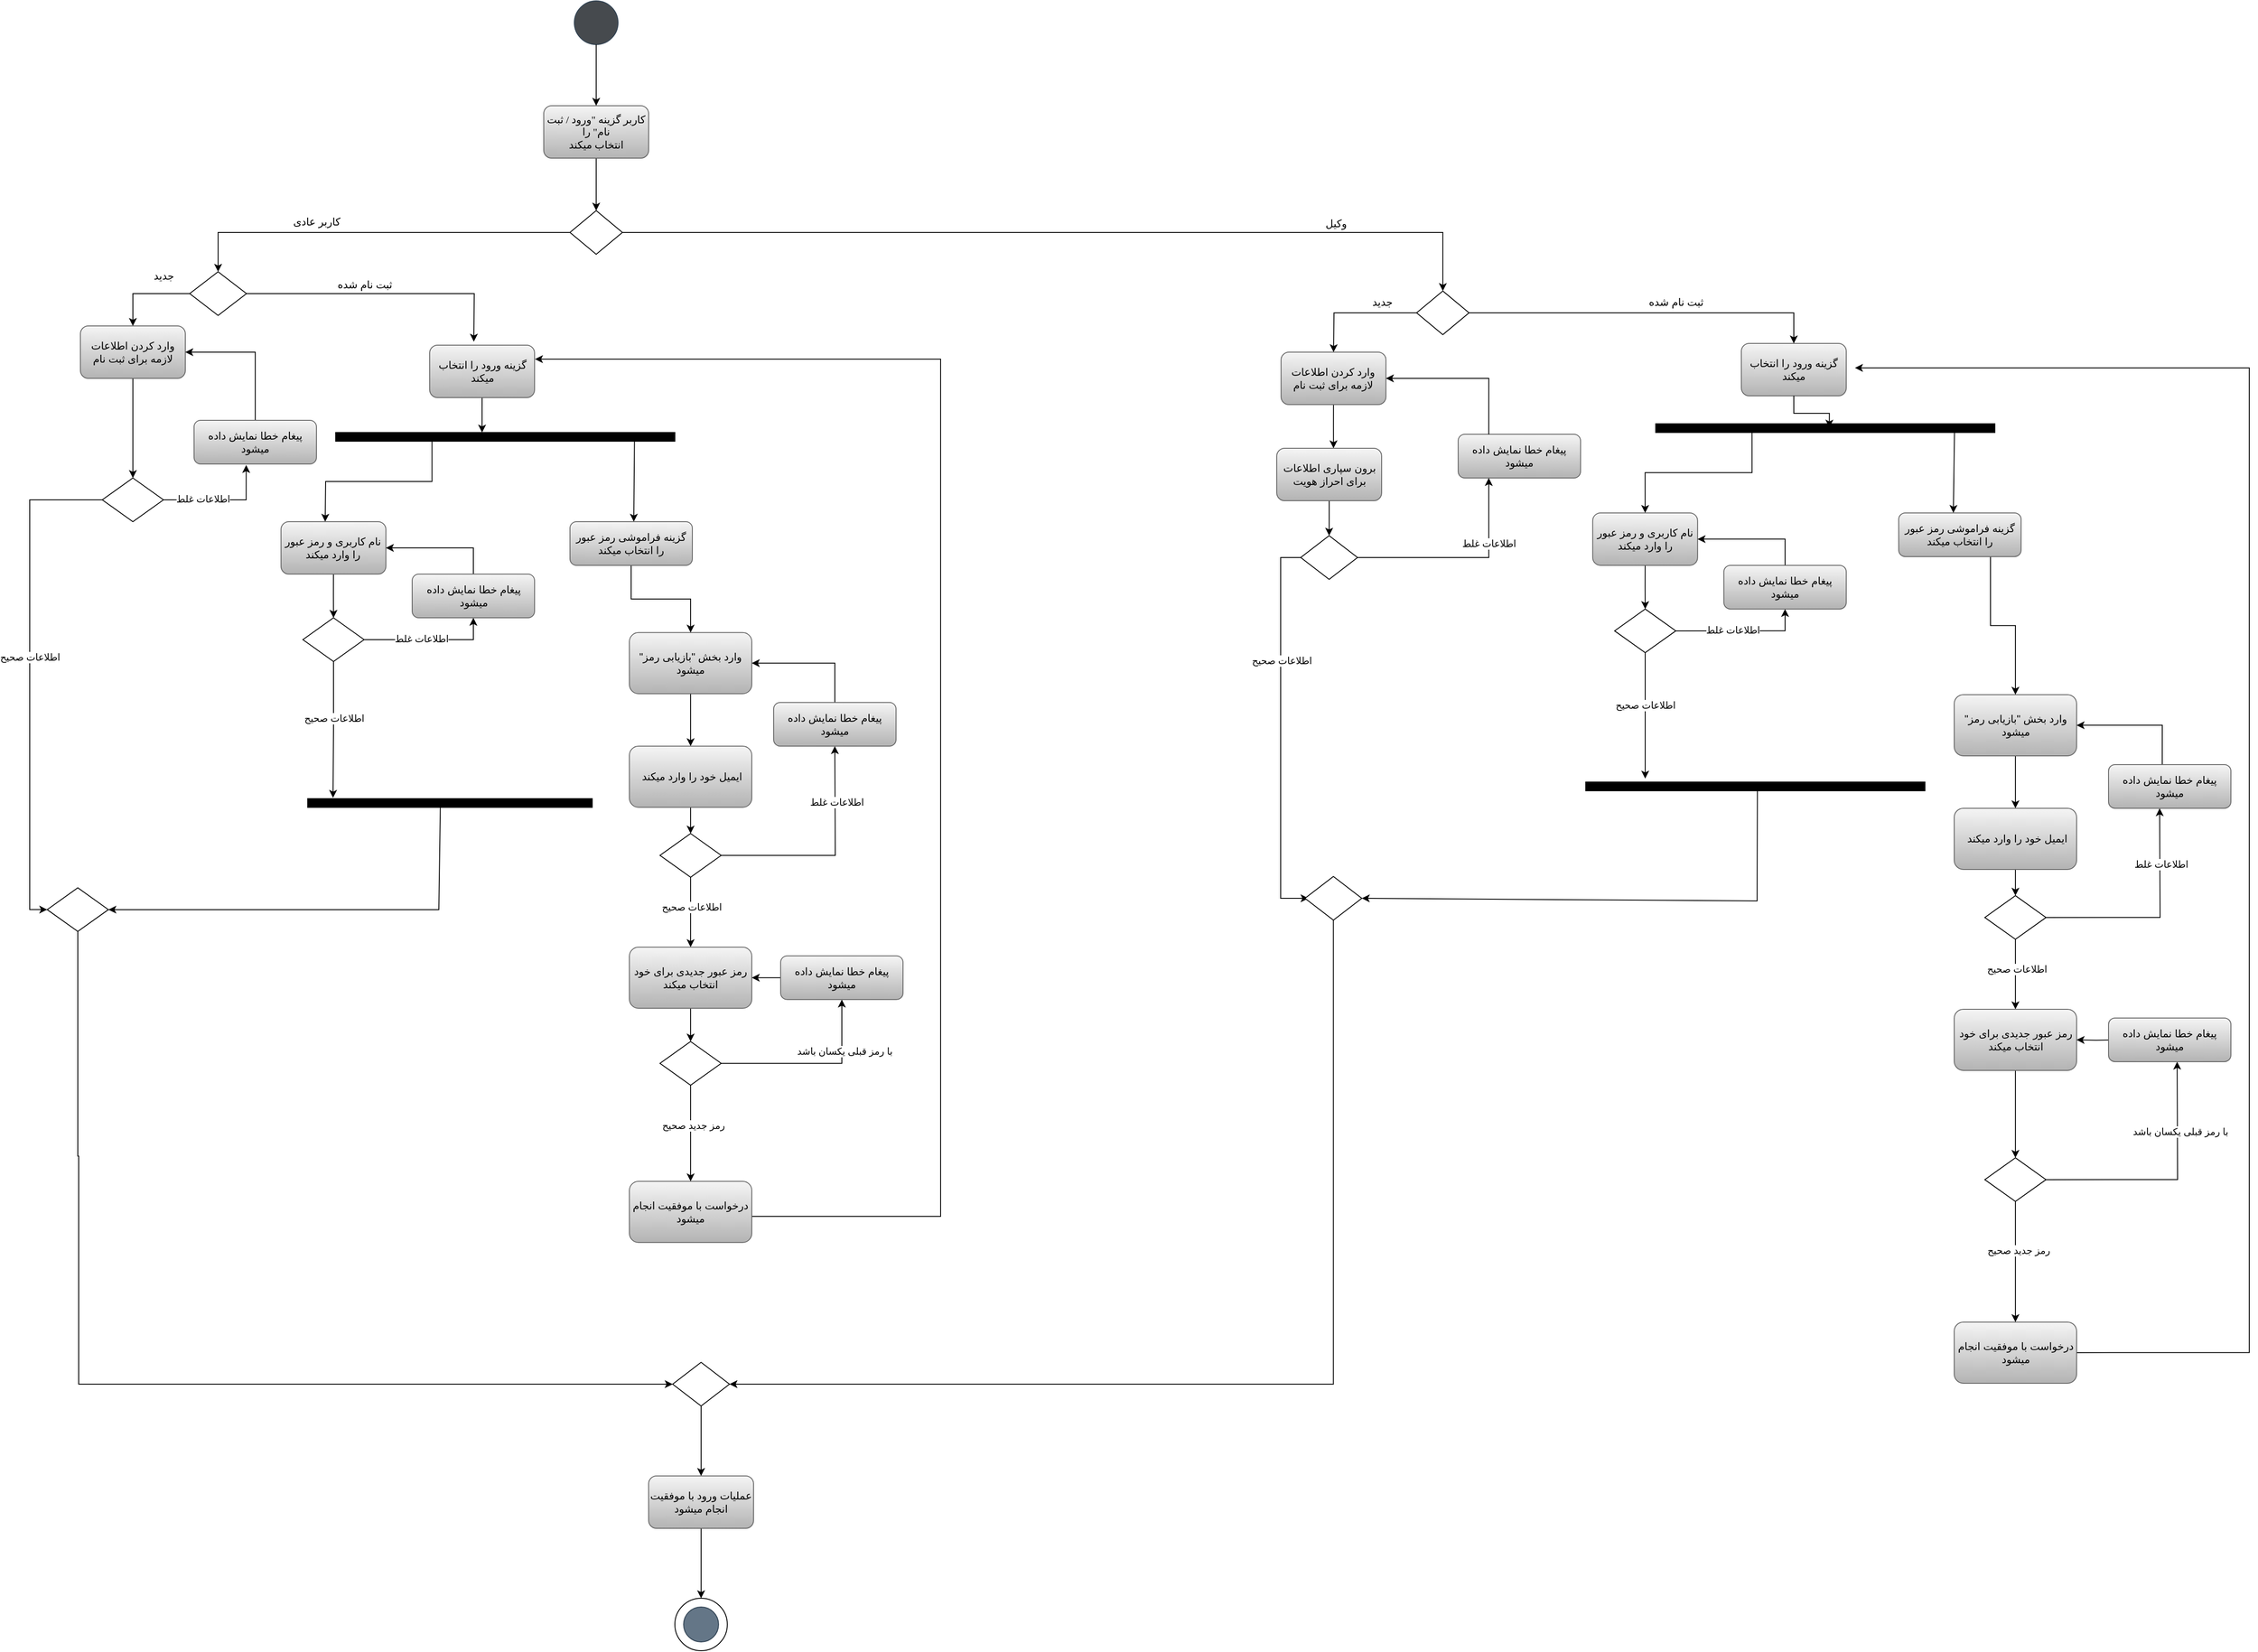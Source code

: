 <mxfile version="26.0.7">
  <diagram name="Page-1" id="O9BaSfCpZ4qb-OgMCdzS">
    <mxGraphModel dx="1705" dy="994" grid="1" gridSize="10" guides="1" tooltips="1" connect="1" arrows="1" fold="1" page="1" pageScale="1" pageWidth="3300" pageHeight="4681" math="0" shadow="0">
      <root>
        <mxCell id="0" />
        <mxCell id="1" parent="0" />
        <mxCell id="iCwZtk5HZnXQhG8tU_oB-9" style="edgeStyle=orthogonalEdgeStyle;rounded=0;orthogonalLoop=1;jettySize=auto;html=1;exitX=0.5;exitY=1;exitDx=0;exitDy=0;" parent="1" source="iCwZtk5HZnXQhG8tU_oB-1" target="iCwZtk5HZnXQhG8tU_oB-6" edge="1">
          <mxGeometry relative="1" as="geometry" />
        </mxCell>
        <mxCell id="iCwZtk5HZnXQhG8tU_oB-1" value="&lt;div&gt;&lt;font face=&quot;Lucida Console&quot;&gt;کاربر گزینه &quot;ورود / ثبت نام&quot; را &lt;br&gt;&lt;/font&gt;&lt;/div&gt;&lt;div&gt;&lt;font face=&quot;Lucida Console&quot;&gt;انتخاب میکند&lt;br&gt;&lt;/font&gt;&lt;/div&gt;" style="rounded=1;whiteSpace=wrap;html=1;fillColor=#f5f5f5;gradientColor=#b3b3b3;strokeColor=#666666;" parent="1" vertex="1">
          <mxGeometry x="1790" y="200" width="120" height="60" as="geometry" />
        </mxCell>
        <mxCell id="iCwZtk5HZnXQhG8tU_oB-4" value="" style="ellipse;whiteSpace=wrap;html=1;aspect=fixed;fillColor=light-dark(#464a4e, #7d8c9b);strokeColor=#314354;fontColor=#ffffff;" parent="1" vertex="1">
          <mxGeometry x="1825" y="80" width="50" height="50" as="geometry" />
        </mxCell>
        <mxCell id="iCwZtk5HZnXQhG8tU_oB-5" value="" style="endArrow=classic;html=1;rounded=0;exitX=0.5;exitY=1;exitDx=0;exitDy=0;" parent="1" source="iCwZtk5HZnXQhG8tU_oB-4" edge="1">
          <mxGeometry width="50" height="50" relative="1" as="geometry">
            <mxPoint x="2045" y="350" as="sourcePoint" />
            <mxPoint x="1850" y="200" as="targetPoint" />
          </mxGeometry>
        </mxCell>
        <mxCell id="iCwZtk5HZnXQhG8tU_oB-10" style="edgeStyle=orthogonalEdgeStyle;rounded=0;orthogonalLoop=1;jettySize=auto;html=1;entryX=0.5;entryY=0;entryDx=0;entryDy=0;exitX=1;exitY=0.5;exitDx=0;exitDy=0;" parent="1" source="iCwZtk5HZnXQhG8tU_oB-6" target="iCwZtk5HZnXQhG8tU_oB-16" edge="1">
          <mxGeometry relative="1" as="geometry">
            <mxPoint x="2428.5" y="355" as="targetPoint" />
            <mxPoint x="2180" y="346" as="sourcePoint" />
          </mxGeometry>
        </mxCell>
        <mxCell id="iCwZtk5HZnXQhG8tU_oB-12" style="edgeStyle=orthogonalEdgeStyle;rounded=0;orthogonalLoop=1;jettySize=auto;html=1;exitX=0;exitY=0.5;exitDx=0;exitDy=0;entryX=0.5;entryY=0;entryDx=0;entryDy=0;" parent="1" source="iCwZtk5HZnXQhG8tU_oB-6" target="iCwZtk5HZnXQhG8tU_oB-41" edge="1">
          <mxGeometry relative="1" as="geometry">
            <mxPoint x="1385" y="345" as="targetPoint" />
            <mxPoint x="1490" y="345" as="sourcePoint" />
          </mxGeometry>
        </mxCell>
        <mxCell id="iCwZtk5HZnXQhG8tU_oB-6" value="" style="rhombus;whiteSpace=wrap;html=1;" parent="1" vertex="1">
          <mxGeometry x="1820" y="320" width="60" height="50" as="geometry" />
        </mxCell>
        <mxCell id="iCwZtk5HZnXQhG8tU_oB-11" value="وکیل" style="text;html=1;align=center;verticalAlign=middle;resizable=0;points=[];autosize=1;strokeColor=none;fillColor=none;" parent="1" vertex="1">
          <mxGeometry x="2670.94" y="320" width="50" height="30" as="geometry" />
        </mxCell>
        <mxCell id="iCwZtk5HZnXQhG8tU_oB-13" value="کاربر عادی" style="text;html=1;align=center;verticalAlign=middle;resizable=0;points=[];autosize=1;strokeColor=none;fillColor=none;" parent="1" vertex="1">
          <mxGeometry x="1490" y="318" width="80" height="30" as="geometry" />
        </mxCell>
        <mxCell id="iCwZtk5HZnXQhG8tU_oB-15" value="گزینه ورود را انتخاب میکند" style="rounded=1;whiteSpace=wrap;html=1;fillColor=#f5f5f5;gradientColor=#b3b3b3;strokeColor=#666666;" parent="1" vertex="1">
          <mxGeometry x="3160" y="472" width="120" height="60" as="geometry" />
        </mxCell>
        <mxCell id="iCwZtk5HZnXQhG8tU_oB-17" style="edgeStyle=orthogonalEdgeStyle;rounded=0;orthogonalLoop=1;jettySize=auto;html=1;exitX=1;exitY=0.5;exitDx=0;exitDy=0;entryX=0.5;entryY=0;entryDx=0;entryDy=0;" parent="1" source="iCwZtk5HZnXQhG8tU_oB-16" target="iCwZtk5HZnXQhG8tU_oB-15" edge="1">
          <mxGeometry relative="1" as="geometry">
            <mxPoint x="2990" y="427" as="targetPoint" />
            <mxPoint x="2940" y="437" as="sourcePoint" />
          </mxGeometry>
        </mxCell>
        <mxCell id="iCwZtk5HZnXQhG8tU_oB-19" style="edgeStyle=orthogonalEdgeStyle;rounded=0;orthogonalLoop=1;jettySize=auto;html=1;exitX=0;exitY=0.5;exitDx=0;exitDy=0;entryX=0.5;entryY=0;entryDx=0;entryDy=0;" parent="1" source="iCwZtk5HZnXQhG8tU_oB-16" edge="1">
          <mxGeometry relative="1" as="geometry">
            <mxPoint x="2693.5" y="482" as="targetPoint" />
          </mxGeometry>
        </mxCell>
        <mxCell id="iCwZtk5HZnXQhG8tU_oB-16" value="" style="rhombus;whiteSpace=wrap;html=1;" parent="1" vertex="1">
          <mxGeometry x="2788.5" y="412" width="60" height="50" as="geometry" />
        </mxCell>
        <mxCell id="iCwZtk5HZnXQhG8tU_oB-18" value="ثبت نام شده" style="text;html=1;align=center;verticalAlign=middle;resizable=0;points=[];autosize=1;strokeColor=none;fillColor=none;" parent="1" vertex="1">
          <mxGeometry x="3040" y="410" width="90" height="30" as="geometry" />
        </mxCell>
        <mxCell id="iCwZtk5HZnXQhG8tU_oB-21" value="جدید" style="text;html=1;align=center;verticalAlign=middle;resizable=0;points=[];autosize=1;strokeColor=none;fillColor=none;" parent="1" vertex="1">
          <mxGeometry x="2723.5" y="410" width="50" height="30" as="geometry" />
        </mxCell>
        <mxCell id="EN293BSXC4yN9ftQjgSw-9" style="edgeStyle=orthogonalEdgeStyle;rounded=0;orthogonalLoop=1;jettySize=auto;html=1;exitX=0.5;exitY=1;exitDx=0;exitDy=0;" parent="1" source="iCwZtk5HZnXQhG8tU_oB-29" edge="1">
          <mxGeometry relative="1" as="geometry">
            <mxPoint x="3473.5" y="1003.94" as="targetPoint" />
          </mxGeometry>
        </mxCell>
        <mxCell id="iCwZtk5HZnXQhG8tU_oB-29" value="&lt;div&gt;وارد بخش &quot;بازیابی رمز&quot; میشود&lt;br&gt;&lt;/div&gt;" style="rounded=1;whiteSpace=wrap;html=1;fillColor=#f5f5f5;gradientColor=#b3b3b3;strokeColor=#666666;" parent="1" vertex="1">
          <mxGeometry x="3403.5" y="873.94" width="140" height="70" as="geometry" />
        </mxCell>
        <mxCell id="iCwZtk5HZnXQhG8tU_oB-32" style="edgeStyle=orthogonalEdgeStyle;rounded=0;orthogonalLoop=1;jettySize=auto;html=1;exitX=0.5;exitY=1;exitDx=0;exitDy=0;" parent="1" source="iCwZtk5HZnXQhG8tU_oB-31" edge="1">
          <mxGeometry relative="1" as="geometry">
            <mxPoint x="2693.44" y="592" as="targetPoint" />
          </mxGeometry>
        </mxCell>
        <mxCell id="iCwZtk5HZnXQhG8tU_oB-31" value="وارد کردن اطلاعات لازمه برای ثبت نام" style="rounded=1;whiteSpace=wrap;html=1;fillColor=#f5f5f5;gradientColor=#b3b3b3;strokeColor=#666666;" parent="1" vertex="1">
          <mxGeometry x="2633.44" y="482" width="120" height="60" as="geometry" />
        </mxCell>
        <mxCell id="iCwZtk5HZnXQhG8tU_oB-55" style="edgeStyle=orthogonalEdgeStyle;rounded=0;orthogonalLoop=1;jettySize=auto;html=1;exitX=0.5;exitY=1;exitDx=0;exitDy=0;entryX=0.5;entryY=0;entryDx=0;entryDy=0;" parent="1" source="iCwZtk5HZnXQhG8tU_oB-33" target="iCwZtk5HZnXQhG8tU_oB-35" edge="1">
          <mxGeometry relative="1" as="geometry" />
        </mxCell>
        <mxCell id="iCwZtk5HZnXQhG8tU_oB-33" value="برون سپاری اطلاعات برای احراز هویت" style="rounded=1;whiteSpace=wrap;html=1;fillColor=#f5f5f5;gradientColor=#b3b3b3;strokeColor=#666666;" parent="1" vertex="1">
          <mxGeometry x="2628.5" y="592" width="120" height="60" as="geometry" />
        </mxCell>
        <mxCell id="iCwZtk5HZnXQhG8tU_oB-39" style="edgeStyle=orthogonalEdgeStyle;rounded=0;orthogonalLoop=1;jettySize=auto;html=1;exitX=0;exitY=0.5;exitDx=0;exitDy=0;entryX=0;entryY=0.5;entryDx=0;entryDy=0;" parent="1" edge="1" source="iCwZtk5HZnXQhG8tU_oB-35">
          <mxGeometry relative="1" as="geometry">
            <mxPoint x="2664.87" y="1107" as="targetPoint" />
            <mxPoint x="2659.87" y="977" as="sourcePoint" />
            <Array as="points">
              <mxPoint x="2633" y="717" />
              <mxPoint x="2633" y="1107" />
            </Array>
          </mxGeometry>
        </mxCell>
        <mxCell id="iCwZtk5HZnXQhG8tU_oB-40" value="اطلاعات صحیح" style="edgeLabel;html=1;align=center;verticalAlign=middle;resizable=0;points=[];" parent="iCwZtk5HZnXQhG8tU_oB-39" vertex="1" connectable="0">
          <mxGeometry x="-0.367" y="1" relative="1" as="geometry">
            <mxPoint as="offset" />
          </mxGeometry>
        </mxCell>
        <mxCell id="iCwZtk5HZnXQhG8tU_oB-35" value="" style="rhombus;whiteSpace=wrap;html=1;" parent="1" vertex="1">
          <mxGeometry x="2655.94" y="692" width="65" height="50" as="geometry" />
        </mxCell>
        <mxCell id="jNGR24MOjfNoRaEAx7hI-80" style="edgeStyle=orthogonalEdgeStyle;rounded=0;orthogonalLoop=1;jettySize=auto;html=1;entryX=1;entryY=0.5;entryDx=0;entryDy=0;" edge="1" parent="1" source="iCwZtk5HZnXQhG8tU_oB-38" target="EN293BSXC4yN9ftQjgSw-153">
          <mxGeometry relative="1" as="geometry">
            <mxPoint x="2693.31" y="1650" as="targetPoint" />
            <Array as="points">
              <mxPoint x="2693" y="1663" />
            </Array>
          </mxGeometry>
        </mxCell>
        <mxCell id="iCwZtk5HZnXQhG8tU_oB-38" value="" style="rhombus;whiteSpace=wrap;html=1;" parent="1" vertex="1">
          <mxGeometry x="2660.81" y="1082" width="65" height="50" as="geometry" />
        </mxCell>
        <mxCell id="iCwZtk5HZnXQhG8tU_oB-42" style="edgeStyle=orthogonalEdgeStyle;rounded=0;orthogonalLoop=1;jettySize=auto;html=1;exitX=0;exitY=0.5;exitDx=0;exitDy=0;" parent="1" source="iCwZtk5HZnXQhG8tU_oB-41" target="iCwZtk5HZnXQhG8tU_oB-79" edge="1">
          <mxGeometry relative="1" as="geometry">
            <mxPoint x="1310" y="415.333" as="targetPoint" />
          </mxGeometry>
        </mxCell>
        <mxCell id="EN293BSXC4yN9ftQjgSw-139" style="edgeStyle=orthogonalEdgeStyle;rounded=0;orthogonalLoop=1;jettySize=auto;html=1;exitX=1;exitY=0.5;exitDx=0;exitDy=0;" parent="1" source="iCwZtk5HZnXQhG8tU_oB-41" edge="1">
          <mxGeometry relative="1" as="geometry">
            <mxPoint x="1710" y="470.0" as="targetPoint" />
          </mxGeometry>
        </mxCell>
        <mxCell id="iCwZtk5HZnXQhG8tU_oB-41" value="" style="rhombus;whiteSpace=wrap;html=1;" parent="1" vertex="1">
          <mxGeometry x="1385" y="390" width="65" height="50" as="geometry" />
        </mxCell>
        <mxCell id="iCwZtk5HZnXQhG8tU_oB-43" value="جدید" style="text;html=1;align=center;verticalAlign=middle;resizable=0;points=[];autosize=1;strokeColor=none;fillColor=none;" parent="1" vertex="1">
          <mxGeometry x="1330" y="379.94" width="50" height="30" as="geometry" />
        </mxCell>
        <mxCell id="iCwZtk5HZnXQhG8tU_oB-75" style="edgeStyle=orthogonalEdgeStyle;rounded=0;orthogonalLoop=1;jettySize=auto;html=1;exitX=0.5;exitY=1;exitDx=0;exitDy=0;entryX=1;entryY=0.5;entryDx=0;entryDy=0;" parent="1" edge="1">
          <mxGeometry relative="1" as="geometry">
            <mxPoint x="559" y="451.94" as="targetPoint" />
            <Array as="points">
              <mxPoint x="639" y="691.94" />
              <mxPoint x="730" y="691.94" />
              <mxPoint x="730" y="451.94" />
            </Array>
          </mxGeometry>
        </mxCell>
        <mxCell id="EN293BSXC4yN9ftQjgSw-141" style="edgeStyle=orthogonalEdgeStyle;rounded=0;orthogonalLoop=1;jettySize=auto;html=1;exitX=0.5;exitY=1;exitDx=0;exitDy=0;entryX=0.5;entryY=0;entryDx=0;entryDy=0;" parent="1" source="iCwZtk5HZnXQhG8tU_oB-79" target="EN293BSXC4yN9ftQjgSw-140" edge="1">
          <mxGeometry relative="1" as="geometry" />
        </mxCell>
        <mxCell id="iCwZtk5HZnXQhG8tU_oB-79" value="وارد کردن اطلاعات لازمه برای ثبت نام" style="rounded=1;whiteSpace=wrap;html=1;fillColor=#f5f5f5;gradientColor=#b3b3b3;strokeColor=#666666;" parent="1" vertex="1">
          <mxGeometry x="1260.0" y="452" width="120" height="60" as="geometry" />
        </mxCell>
        <mxCell id="EN293BSXC4yN9ftQjgSw-16" style="edgeStyle=orthogonalEdgeStyle;rounded=0;orthogonalLoop=1;jettySize=auto;html=1;exitX=0.5;exitY=1;exitDx=0;exitDy=0;entryX=0.5;entryY=0;entryDx=0;entryDy=0;" parent="1" source="EN293BSXC4yN9ftQjgSw-10" target="EN293BSXC4yN9ftQjgSw-15" edge="1">
          <mxGeometry relative="1" as="geometry" />
        </mxCell>
        <mxCell id="EN293BSXC4yN9ftQjgSw-10" value="&amp;nbsp;ایمیل خود را وارد میکند" style="rounded=1;whiteSpace=wrap;html=1;fillColor=#f5f5f5;gradientColor=#b3b3b3;strokeColor=#666666;" parent="1" vertex="1">
          <mxGeometry x="3403.5" y="1003.94" width="140" height="70" as="geometry" />
        </mxCell>
        <mxCell id="EN293BSXC4yN9ftQjgSw-17" style="edgeStyle=orthogonalEdgeStyle;rounded=0;orthogonalLoop=1;jettySize=auto;html=1;exitX=1;exitY=0.5;exitDx=0;exitDy=0;" parent="1" source="EN293BSXC4yN9ftQjgSw-15" edge="1">
          <mxGeometry relative="1" as="geometry">
            <mxPoint x="3638.5" y="1003.94" as="targetPoint" />
          </mxGeometry>
        </mxCell>
        <mxCell id="EN293BSXC4yN9ftQjgSw-18" value="اطلاعات غلط" style="edgeLabel;html=1;align=center;verticalAlign=middle;resizable=0;points=[];" parent="EN293BSXC4yN9ftQjgSw-17" vertex="1" connectable="0">
          <mxGeometry x="0.499" y="-1" relative="1" as="geometry">
            <mxPoint as="offset" />
          </mxGeometry>
        </mxCell>
        <mxCell id="EN293BSXC4yN9ftQjgSw-21" style="edgeStyle=orthogonalEdgeStyle;rounded=0;orthogonalLoop=1;jettySize=auto;html=1;exitX=0.5;exitY=1;exitDx=0;exitDy=0;" parent="1" source="EN293BSXC4yN9ftQjgSw-15" edge="1">
          <mxGeometry relative="1" as="geometry">
            <mxPoint x="3473.5" y="1233.94" as="targetPoint" />
          </mxGeometry>
        </mxCell>
        <mxCell id="EN293BSXC4yN9ftQjgSw-22" value="اطلاعات صحیح" style="edgeLabel;html=1;align=center;verticalAlign=middle;resizable=0;points=[];" parent="EN293BSXC4yN9ftQjgSw-21" vertex="1" connectable="0">
          <mxGeometry x="-0.155" y="1" relative="1" as="geometry">
            <mxPoint as="offset" />
          </mxGeometry>
        </mxCell>
        <mxCell id="EN293BSXC4yN9ftQjgSw-15" value="" style="rhombus;whiteSpace=wrap;html=1;" parent="1" vertex="1">
          <mxGeometry x="3438.5" y="1103.94" width="70" height="50" as="geometry" />
        </mxCell>
        <mxCell id="EN293BSXC4yN9ftQjgSw-20" style="edgeStyle=orthogonalEdgeStyle;rounded=0;orthogonalLoop=1;jettySize=auto;html=1;entryX=1;entryY=0.5;entryDx=0;entryDy=0;exitX=0.439;exitY=0;exitDx=0;exitDy=0;exitPerimeter=0;" parent="1" source="EN293BSXC4yN9ftQjgSw-19" target="iCwZtk5HZnXQhG8tU_oB-29" edge="1">
          <mxGeometry relative="1" as="geometry">
            <mxPoint x="3650" y="954.27" as="sourcePoint" />
          </mxGeometry>
        </mxCell>
        <mxCell id="EN293BSXC4yN9ftQjgSw-19" value="پیغام خطا نمایش داده میشود" style="rounded=1;whiteSpace=wrap;html=1;fillColor=#f5f5f5;gradientColor=#b3b3b3;strokeColor=#666666;" parent="1" vertex="1">
          <mxGeometry x="3580" y="953.94" width="140" height="50" as="geometry" />
        </mxCell>
        <mxCell id="jNGR24MOjfNoRaEAx7hI-4" style="edgeStyle=orthogonalEdgeStyle;rounded=0;orthogonalLoop=1;jettySize=auto;html=1;exitX=0.5;exitY=1;exitDx=0;exitDy=0;entryX=0.5;entryY=0;entryDx=0;entryDy=0;" edge="1" parent="1" source="EN293BSXC4yN9ftQjgSw-23" target="jNGR24MOjfNoRaEAx7hI-3">
          <mxGeometry relative="1" as="geometry" />
        </mxCell>
        <mxCell id="EN293BSXC4yN9ftQjgSw-23" value="رمز عبور جدیدی برای خود انتخاب میکند" style="rounded=1;whiteSpace=wrap;html=1;fillColor=#f5f5f5;gradientColor=#b3b3b3;strokeColor=#666666;" parent="1" vertex="1">
          <mxGeometry x="3403.5" y="1233.94" width="140" height="70" as="geometry" />
        </mxCell>
        <mxCell id="jNGR24MOjfNoRaEAx7hI-44" style="edgeStyle=orthogonalEdgeStyle;rounded=0;orthogonalLoop=1;jettySize=auto;html=1;exitX=1;exitY=0.5;exitDx=0;exitDy=0;" edge="1" parent="1" source="EN293BSXC4yN9ftQjgSw-26">
          <mxGeometry relative="1" as="geometry">
            <mxPoint x="3290" y="500" as="targetPoint" />
            <Array as="points">
              <mxPoint x="3741" y="1627" />
              <mxPoint x="3741" y="500" />
            </Array>
          </mxGeometry>
        </mxCell>
        <mxCell id="EN293BSXC4yN9ftQjgSw-26" value="درخواست با موفقیت انجام میشود" style="rounded=1;whiteSpace=wrap;html=1;fillColor=#f5f5f5;gradientColor=#b3b3b3;strokeColor=#666666;" parent="1" vertex="1">
          <mxGeometry x="3403.5" y="1591.94" width="140" height="70" as="geometry" />
        </mxCell>
        <mxCell id="EN293BSXC4yN9ftQjgSw-34" value="پیغام خطا نمایش داده میشود" style="rounded=1;whiteSpace=wrap;html=1;fillColor=#f5f5f5;gradientColor=#b3b3b3;strokeColor=#666666;" parent="1" vertex="1">
          <mxGeometry x="2836.06" y="576" width="140" height="50" as="geometry" />
        </mxCell>
        <mxCell id="EN293BSXC4yN9ftQjgSw-35" style="edgeStyle=orthogonalEdgeStyle;rounded=0;orthogonalLoop=1;jettySize=auto;html=1;exitX=1;exitY=0.5;exitDx=0;exitDy=0;entryX=0.25;entryY=1;entryDx=0;entryDy=0;" parent="1" source="iCwZtk5HZnXQhG8tU_oB-35" target="EN293BSXC4yN9ftQjgSw-34" edge="1">
          <mxGeometry relative="1" as="geometry">
            <mxPoint x="2788.5" y="743" as="sourcePoint" />
          </mxGeometry>
        </mxCell>
        <mxCell id="EN293BSXC4yN9ftQjgSw-36" value="اطلاعات غلط" style="edgeLabel;html=1;align=center;verticalAlign=middle;resizable=0;points=[];" parent="EN293BSXC4yN9ftQjgSw-35" vertex="1" connectable="0">
          <mxGeometry x="0.379" relative="1" as="geometry">
            <mxPoint as="offset" />
          </mxGeometry>
        </mxCell>
        <mxCell id="EN293BSXC4yN9ftQjgSw-37" style="edgeStyle=orthogonalEdgeStyle;rounded=0;orthogonalLoop=1;jettySize=auto;html=1;exitX=0.25;exitY=0;exitDx=0;exitDy=0;entryX=1;entryY=0.5;entryDx=0;entryDy=0;" parent="1" source="EN293BSXC4yN9ftQjgSw-34" target="iCwZtk5HZnXQhG8tU_oB-31" edge="1">
          <mxGeometry relative="1" as="geometry">
            <mxPoint x="2821.12" y="532" as="targetPoint" />
          </mxGeometry>
        </mxCell>
        <mxCell id="EN293BSXC4yN9ftQjgSw-108" style="edgeStyle=orthogonalEdgeStyle;rounded=0;orthogonalLoop=1;jettySize=auto;html=1;exitX=0.5;exitY=1;exitDx=0;exitDy=0;entryX=0.5;entryY=0;entryDx=0;entryDy=0;" parent="1" source="EN293BSXC4yN9ftQjgSw-109" edge="1">
          <mxGeometry relative="1" as="geometry">
            <mxPoint x="1719.44" y="573.94" as="targetPoint" />
          </mxGeometry>
        </mxCell>
        <mxCell id="EN293BSXC4yN9ftQjgSw-109" value="گزینه ورود را انتخاب میکند" style="rounded=1;whiteSpace=wrap;html=1;fillColor=#f5f5f5;gradientColor=#b3b3b3;strokeColor=#666666;" parent="1" vertex="1">
          <mxGeometry x="1659.5" y="474" width="120" height="60" as="geometry" />
        </mxCell>
        <mxCell id="EN293BSXC4yN9ftQjgSw-111" value="ثبت نام شده" style="text;html=1;align=center;verticalAlign=middle;resizable=0;points=[];autosize=1;strokeColor=none;fillColor=none;" parent="1" vertex="1">
          <mxGeometry x="1539.5" y="390" width="90" height="30" as="geometry" />
        </mxCell>
        <mxCell id="EN293BSXC4yN9ftQjgSw-115" style="edgeStyle=orthogonalEdgeStyle;rounded=0;orthogonalLoop=1;jettySize=auto;html=1;exitX=0.5;exitY=1;exitDx=0;exitDy=0;" parent="1" source="EN293BSXC4yN9ftQjgSw-116" edge="1">
          <mxGeometry relative="1" as="geometry">
            <mxPoint x="1958" y="932.88" as="targetPoint" />
          </mxGeometry>
        </mxCell>
        <mxCell id="EN293BSXC4yN9ftQjgSw-116" value="&lt;div&gt;وارد بخش &quot;بازیابی رمز&quot; میشود&lt;br&gt;&lt;/div&gt;" style="rounded=1;whiteSpace=wrap;html=1;fillColor=#f5f5f5;gradientColor=#b3b3b3;strokeColor=#666666;" parent="1" vertex="1">
          <mxGeometry x="1888" y="802.88" width="140" height="70" as="geometry" />
        </mxCell>
        <mxCell id="EN293BSXC4yN9ftQjgSw-124" style="edgeStyle=orthogonalEdgeStyle;rounded=0;orthogonalLoop=1;jettySize=auto;html=1;exitX=0.5;exitY=1;exitDx=0;exitDy=0;entryX=0.5;entryY=0;entryDx=0;entryDy=0;" parent="1" source="EN293BSXC4yN9ftQjgSw-125" target="EN293BSXC4yN9ftQjgSw-130" edge="1">
          <mxGeometry relative="1" as="geometry" />
        </mxCell>
        <mxCell id="EN293BSXC4yN9ftQjgSw-125" value="&amp;nbsp;ایمیل خود را وارد میکند" style="rounded=1;whiteSpace=wrap;html=1;fillColor=#f5f5f5;gradientColor=#b3b3b3;strokeColor=#666666;" parent="1" vertex="1">
          <mxGeometry x="1888" y="932.88" width="140" height="70" as="geometry" />
        </mxCell>
        <mxCell id="EN293BSXC4yN9ftQjgSw-126" style="edgeStyle=orthogonalEdgeStyle;rounded=0;orthogonalLoop=1;jettySize=auto;html=1;exitX=1;exitY=0.5;exitDx=0;exitDy=0;" parent="1" source="EN293BSXC4yN9ftQjgSw-130" edge="1">
          <mxGeometry relative="1" as="geometry">
            <mxPoint x="2123" y="932.88" as="targetPoint" />
          </mxGeometry>
        </mxCell>
        <mxCell id="EN293BSXC4yN9ftQjgSw-127" value="اطلاعات غلط" style="edgeLabel;html=1;align=center;verticalAlign=middle;resizable=0;points=[];" parent="EN293BSXC4yN9ftQjgSw-126" vertex="1" connectable="0">
          <mxGeometry x="0.499" y="-1" relative="1" as="geometry">
            <mxPoint as="offset" />
          </mxGeometry>
        </mxCell>
        <mxCell id="EN293BSXC4yN9ftQjgSw-128" style="edgeStyle=orthogonalEdgeStyle;rounded=0;orthogonalLoop=1;jettySize=auto;html=1;exitX=0.5;exitY=1;exitDx=0;exitDy=0;" parent="1" source="EN293BSXC4yN9ftQjgSw-130" edge="1">
          <mxGeometry relative="1" as="geometry">
            <mxPoint x="1958" y="1162.88" as="targetPoint" />
          </mxGeometry>
        </mxCell>
        <mxCell id="EN293BSXC4yN9ftQjgSw-129" value="اطلاعات صحیح" style="edgeLabel;html=1;align=center;verticalAlign=middle;resizable=0;points=[];" parent="EN293BSXC4yN9ftQjgSw-128" vertex="1" connectable="0">
          <mxGeometry x="-0.155" y="1" relative="1" as="geometry">
            <mxPoint as="offset" />
          </mxGeometry>
        </mxCell>
        <mxCell id="EN293BSXC4yN9ftQjgSw-130" value="" style="rhombus;whiteSpace=wrap;html=1;" parent="1" vertex="1">
          <mxGeometry x="1923" y="1032.88" width="70" height="50" as="geometry" />
        </mxCell>
        <mxCell id="EN293BSXC4yN9ftQjgSw-131" style="edgeStyle=orthogonalEdgeStyle;rounded=0;orthogonalLoop=1;jettySize=auto;html=1;exitX=0.5;exitY=0;exitDx=0;exitDy=0;entryX=1;entryY=0.5;entryDx=0;entryDy=0;" parent="1" source="EN293BSXC4yN9ftQjgSw-132" target="EN293BSXC4yN9ftQjgSw-116" edge="1">
          <mxGeometry relative="1" as="geometry" />
        </mxCell>
        <mxCell id="EN293BSXC4yN9ftQjgSw-132" value="پیغام خطا نمایش داده میشود" style="rounded=1;whiteSpace=wrap;html=1;fillColor=#f5f5f5;gradientColor=#b3b3b3;strokeColor=#666666;" parent="1" vertex="1">
          <mxGeometry x="2053" y="882.88" width="140" height="50" as="geometry" />
        </mxCell>
        <mxCell id="jNGR24MOjfNoRaEAx7hI-21" style="edgeStyle=orthogonalEdgeStyle;rounded=0;orthogonalLoop=1;jettySize=auto;html=1;exitX=0.5;exitY=1;exitDx=0;exitDy=0;" edge="1" parent="1" source="EN293BSXC4yN9ftQjgSw-134" target="jNGR24MOjfNoRaEAx7hI-17">
          <mxGeometry relative="1" as="geometry" />
        </mxCell>
        <mxCell id="EN293BSXC4yN9ftQjgSw-134" value="رمز عبور جدیدی برای خود انتخاب میکند" style="rounded=1;whiteSpace=wrap;html=1;fillColor=#f5f5f5;gradientColor=#b3b3b3;strokeColor=#666666;" parent="1" vertex="1">
          <mxGeometry x="1888" y="1162.88" width="140" height="70" as="geometry" />
        </mxCell>
        <mxCell id="EN293BSXC4yN9ftQjgSw-135" style="edgeStyle=orthogonalEdgeStyle;rounded=0;orthogonalLoop=1;jettySize=auto;html=1;exitX=1;exitY=0.5;exitDx=0;exitDy=0;" parent="1" source="EN293BSXC4yN9ftQjgSw-136" edge="1">
          <mxGeometry relative="1" as="geometry">
            <mxPoint x="1780" y="490" as="targetPoint" />
            <Array as="points">
              <mxPoint x="2028" y="1471" />
              <mxPoint x="2244" y="1471" />
              <mxPoint x="2244" y="490" />
            </Array>
          </mxGeometry>
        </mxCell>
        <mxCell id="EN293BSXC4yN9ftQjgSw-136" value="درخواست با موفقیت انجام میشود" style="rounded=1;whiteSpace=wrap;html=1;fillColor=#f5f5f5;gradientColor=#b3b3b3;strokeColor=#666666;" parent="1" vertex="1">
          <mxGeometry x="1888" y="1430.88" width="140" height="70" as="geometry" />
        </mxCell>
        <mxCell id="jNGR24MOjfNoRaEAx7hI-75" style="edgeStyle=orthogonalEdgeStyle;rounded=0;orthogonalLoop=1;jettySize=auto;html=1;exitX=0;exitY=0.5;exitDx=0;exitDy=0;entryX=0;entryY=0.5;entryDx=0;entryDy=0;" edge="1" parent="1" source="EN293BSXC4yN9ftQjgSw-140" target="EN293BSXC4yN9ftQjgSw-148">
          <mxGeometry relative="1" as="geometry" />
        </mxCell>
        <mxCell id="jNGR24MOjfNoRaEAx7hI-76" value="اطلاعات صحیح" style="edgeLabel;html=1;align=center;verticalAlign=middle;resizable=0;points=[];" vertex="1" connectable="0" parent="jNGR24MOjfNoRaEAx7hI-75">
          <mxGeometry x="-0.082" relative="1" as="geometry">
            <mxPoint as="offset" />
          </mxGeometry>
        </mxCell>
        <mxCell id="EN293BSXC4yN9ftQjgSw-140" value="" style="rhombus;whiteSpace=wrap;html=1;" parent="1" vertex="1">
          <mxGeometry x="1285" y="626" width="70" height="50" as="geometry" />
        </mxCell>
        <mxCell id="EN293BSXC4yN9ftQjgSw-145" style="edgeStyle=orthogonalEdgeStyle;rounded=0;orthogonalLoop=1;jettySize=auto;html=1;exitX=0.5;exitY=0;exitDx=0;exitDy=0;entryX=1;entryY=0.5;entryDx=0;entryDy=0;" parent="1" source="EN293BSXC4yN9ftQjgSw-142" target="iCwZtk5HZnXQhG8tU_oB-79" edge="1">
          <mxGeometry relative="1" as="geometry" />
        </mxCell>
        <mxCell id="EN293BSXC4yN9ftQjgSw-142" value="پیغام خطا نمایش داده میشود" style="rounded=1;whiteSpace=wrap;html=1;fillColor=#f5f5f5;gradientColor=#b3b3b3;strokeColor=#666666;" parent="1" vertex="1">
          <mxGeometry x="1390" y="560" width="140" height="50" as="geometry" />
        </mxCell>
        <mxCell id="EN293BSXC4yN9ftQjgSw-143" style="edgeStyle=orthogonalEdgeStyle;rounded=0;orthogonalLoop=1;jettySize=auto;html=1;exitX=1;exitY=0.5;exitDx=0;exitDy=0;entryX=0.426;entryY=1.023;entryDx=0;entryDy=0;entryPerimeter=0;" parent="1" source="EN293BSXC4yN9ftQjgSw-140" target="EN293BSXC4yN9ftQjgSw-142" edge="1">
          <mxGeometry relative="1" as="geometry" />
        </mxCell>
        <mxCell id="EN293BSXC4yN9ftQjgSw-144" value="اطلاعات غلط" style="edgeLabel;html=1;align=center;verticalAlign=middle;resizable=0;points=[];" parent="EN293BSXC4yN9ftQjgSw-143" vertex="1" connectable="0">
          <mxGeometry x="0.131" y="-3" relative="1" as="geometry">
            <mxPoint x="-31" y="-4" as="offset" />
          </mxGeometry>
        </mxCell>
        <mxCell id="jNGR24MOjfNoRaEAx7hI-81" style="edgeStyle=orthogonalEdgeStyle;rounded=0;orthogonalLoop=1;jettySize=auto;html=1;exitX=0.5;exitY=1;exitDx=0;exitDy=0;entryX=0;entryY=0.5;entryDx=0;entryDy=0;" edge="1" parent="1" source="EN293BSXC4yN9ftQjgSw-148" target="EN293BSXC4yN9ftQjgSw-153">
          <mxGeometry relative="1" as="geometry">
            <mxPoint x="1257" y="1660" as="targetPoint" />
            <Array as="points">
              <mxPoint x="1257" y="1402" />
              <mxPoint x="1258" y="1663" />
            </Array>
          </mxGeometry>
        </mxCell>
        <mxCell id="EN293BSXC4yN9ftQjgSw-148" value="" style="rhombus;whiteSpace=wrap;html=1;" parent="1" vertex="1">
          <mxGeometry x="1222" y="1094.94" width="70" height="50" as="geometry" />
        </mxCell>
        <mxCell id="EN293BSXC4yN9ftQjgSw-152" style="edgeStyle=orthogonalEdgeStyle;rounded=0;orthogonalLoop=1;jettySize=auto;html=1;exitX=0.5;exitY=1;exitDx=0;exitDy=0;entryX=0.5;entryY=0;entryDx=0;entryDy=0;" parent="1" source="EN293BSXC4yN9ftQjgSw-153" target="EN293BSXC4yN9ftQjgSw-155" edge="1">
          <mxGeometry relative="1" as="geometry" />
        </mxCell>
        <mxCell id="EN293BSXC4yN9ftQjgSw-153" value="" style="rhombus;whiteSpace=wrap;html=1;" parent="1" vertex="1">
          <mxGeometry x="1937.5" y="1638" width="65" height="50" as="geometry" />
        </mxCell>
        <mxCell id="EN293BSXC4yN9ftQjgSw-154" style="edgeStyle=orthogonalEdgeStyle;rounded=0;orthogonalLoop=1;jettySize=auto;html=1;exitX=0.5;exitY=1;exitDx=0;exitDy=0;" parent="1" source="EN293BSXC4yN9ftQjgSw-155" target="EN293BSXC4yN9ftQjgSw-156" edge="1">
          <mxGeometry relative="1" as="geometry" />
        </mxCell>
        <mxCell id="EN293BSXC4yN9ftQjgSw-155" value="عملیات ورود با موفقیت انجام میشود" style="rounded=1;whiteSpace=wrap;html=1;fillColor=#f5f5f5;gradientColor=#b3b3b3;strokeColor=#666666;" parent="1" vertex="1">
          <mxGeometry x="1910" y="1768" width="120" height="60" as="geometry" />
        </mxCell>
        <mxCell id="EN293BSXC4yN9ftQjgSw-156" value="" style="ellipse;whiteSpace=wrap;html=1;aspect=fixed;" parent="1" vertex="1">
          <mxGeometry x="1940" y="1908" width="60" height="60" as="geometry" />
        </mxCell>
        <mxCell id="EN293BSXC4yN9ftQjgSw-157" value="" style="ellipse;whiteSpace=wrap;html=1;aspect=fixed;fillColor=#647687;fontColor=#ffffff;strokeColor=#314354;direction=south;" parent="1" vertex="1">
          <mxGeometry x="1950" y="1918" width="40" height="40" as="geometry" />
        </mxCell>
        <mxCell id="jNGR24MOjfNoRaEAx7hI-7" style="edgeStyle=orthogonalEdgeStyle;rounded=0;orthogonalLoop=1;jettySize=auto;html=1;exitX=1;exitY=0.5;exitDx=0;exitDy=0;entryX=0.5;entryY=1;entryDx=0;entryDy=0;" edge="1" parent="1" source="jNGR24MOjfNoRaEAx7hI-3">
          <mxGeometry relative="1" as="geometry">
            <mxPoint x="3658.5" y="1293.94" as="targetPoint" />
          </mxGeometry>
        </mxCell>
        <mxCell id="jNGR24MOjfNoRaEAx7hI-8" value="با رمز قبلی یکسان باشد" style="edgeLabel;html=1;align=center;verticalAlign=middle;resizable=0;points=[];" vertex="1" connectable="0" parent="jNGR24MOjfNoRaEAx7hI-7">
          <mxGeometry x="0.439" y="-2" relative="1" as="geometry">
            <mxPoint x="1" as="offset" />
          </mxGeometry>
        </mxCell>
        <mxCell id="jNGR24MOjfNoRaEAx7hI-9" style="edgeStyle=orthogonalEdgeStyle;rounded=0;orthogonalLoop=1;jettySize=auto;html=1;exitX=0.5;exitY=1;exitDx=0;exitDy=0;entryX=0.5;entryY=0;entryDx=0;entryDy=0;" edge="1" parent="1" source="jNGR24MOjfNoRaEAx7hI-3" target="EN293BSXC4yN9ftQjgSw-26">
          <mxGeometry relative="1" as="geometry" />
        </mxCell>
        <mxCell id="jNGR24MOjfNoRaEAx7hI-10" value="رمز جدید صحیح" style="edgeLabel;html=1;align=center;verticalAlign=middle;resizable=0;points=[];" vertex="1" connectable="0" parent="jNGR24MOjfNoRaEAx7hI-9">
          <mxGeometry x="-0.188" y="3" relative="1" as="geometry">
            <mxPoint as="offset" />
          </mxGeometry>
        </mxCell>
        <mxCell id="jNGR24MOjfNoRaEAx7hI-3" value="" style="rhombus;whiteSpace=wrap;html=1;" vertex="1" parent="1">
          <mxGeometry x="3438.5" y="1403.94" width="70" height="50" as="geometry" />
        </mxCell>
        <mxCell id="jNGR24MOjfNoRaEAx7hI-11" style="edgeStyle=orthogonalEdgeStyle;rounded=0;orthogonalLoop=1;jettySize=auto;html=1;exitX=0;exitY=0.5;exitDx=0;exitDy=0;entryX=1;entryY=0.5;entryDx=0;entryDy=0;" edge="1" parent="1" target="EN293BSXC4yN9ftQjgSw-23">
          <mxGeometry relative="1" as="geometry">
            <mxPoint x="3588.5" y="1268.94" as="sourcePoint" />
          </mxGeometry>
        </mxCell>
        <mxCell id="jNGR24MOjfNoRaEAx7hI-6" value="پیغام خطا نمایش داده میشود" style="rounded=1;whiteSpace=wrap;html=1;fillColor=#f5f5f5;gradientColor=#b3b3b3;strokeColor=#666666;" vertex="1" parent="1">
          <mxGeometry x="3580" y="1243.94" width="140" height="50" as="geometry" />
        </mxCell>
        <mxCell id="jNGR24MOjfNoRaEAx7hI-13" style="edgeStyle=orthogonalEdgeStyle;rounded=0;orthogonalLoop=1;jettySize=auto;html=1;exitX=1;exitY=0.5;exitDx=0;exitDy=0;entryX=0.5;entryY=1;entryDx=0;entryDy=0;" edge="1" parent="1" source="jNGR24MOjfNoRaEAx7hI-17" target="jNGR24MOjfNoRaEAx7hI-18">
          <mxGeometry relative="1" as="geometry" />
        </mxCell>
        <mxCell id="jNGR24MOjfNoRaEAx7hI-14" value="با رمز قبلی یکسان باشد" style="edgeLabel;html=1;align=center;verticalAlign=middle;resizable=0;points=[];" vertex="1" connectable="0" parent="jNGR24MOjfNoRaEAx7hI-13">
          <mxGeometry x="0.439" y="-2" relative="1" as="geometry">
            <mxPoint x="1" as="offset" />
          </mxGeometry>
        </mxCell>
        <mxCell id="jNGR24MOjfNoRaEAx7hI-19" style="edgeStyle=orthogonalEdgeStyle;rounded=0;orthogonalLoop=1;jettySize=auto;html=1;exitX=0.5;exitY=1;exitDx=0;exitDy=0;entryX=0.5;entryY=0;entryDx=0;entryDy=0;" edge="1" parent="1" source="jNGR24MOjfNoRaEAx7hI-17" target="EN293BSXC4yN9ftQjgSw-136">
          <mxGeometry relative="1" as="geometry" />
        </mxCell>
        <mxCell id="jNGR24MOjfNoRaEAx7hI-22" value="رمز جدید صحیح" style="edgeLabel;html=1;align=center;verticalAlign=middle;resizable=0;points=[];" vertex="1" connectable="0" parent="jNGR24MOjfNoRaEAx7hI-19">
          <mxGeometry x="-0.145" y="3" relative="1" as="geometry">
            <mxPoint y="-1" as="offset" />
          </mxGeometry>
        </mxCell>
        <mxCell id="jNGR24MOjfNoRaEAx7hI-17" value="" style="rhombus;whiteSpace=wrap;html=1;" vertex="1" parent="1">
          <mxGeometry x="1923" y="1270.88" width="70" height="50" as="geometry" />
        </mxCell>
        <mxCell id="jNGR24MOjfNoRaEAx7hI-20" style="edgeStyle=orthogonalEdgeStyle;rounded=0;orthogonalLoop=1;jettySize=auto;html=1;exitX=0;exitY=0.5;exitDx=0;exitDy=0;entryX=1;entryY=0.5;entryDx=0;entryDy=0;" edge="1" parent="1" source="jNGR24MOjfNoRaEAx7hI-18" target="EN293BSXC4yN9ftQjgSw-134">
          <mxGeometry relative="1" as="geometry" />
        </mxCell>
        <mxCell id="jNGR24MOjfNoRaEAx7hI-18" value="پیغام خطا نمایش داده میشود" style="rounded=1;whiteSpace=wrap;html=1;fillColor=#f5f5f5;gradientColor=#b3b3b3;strokeColor=#666666;" vertex="1" parent="1">
          <mxGeometry x="2061" y="1172.88" width="140" height="50" as="geometry" />
        </mxCell>
        <mxCell id="jNGR24MOjfNoRaEAx7hI-24" value="" style="html=1;points=[];perimeter=orthogonalPerimeter;fillColor=strokeColor;direction=south;" vertex="1" parent="1">
          <mxGeometry x="3062" y="563.94" width="388" height="10" as="geometry" />
        </mxCell>
        <mxCell id="jNGR24MOjfNoRaEAx7hI-27" style="edgeStyle=orthogonalEdgeStyle;rounded=0;orthogonalLoop=1;jettySize=auto;html=1;entryX=0.5;entryY=0;entryDx=0;entryDy=0;exitX=1.006;exitY=0.716;exitDx=0;exitDy=0;exitPerimeter=0;" edge="1" parent="1" target="jNGR24MOjfNoRaEAx7hI-29" source="jNGR24MOjfNoRaEAx7hI-24">
          <mxGeometry relative="1" as="geometry">
            <mxPoint x="3120" y="580" as="sourcePoint" />
          </mxGeometry>
        </mxCell>
        <mxCell id="jNGR24MOjfNoRaEAx7hI-28" style="edgeStyle=orthogonalEdgeStyle;rounded=0;orthogonalLoop=1;jettySize=auto;html=1;exitX=0.5;exitY=1;exitDx=0;exitDy=0;entryX=0.5;entryY=0;entryDx=0;entryDy=0;" edge="1" parent="1" source="jNGR24MOjfNoRaEAx7hI-29" target="jNGR24MOjfNoRaEAx7hI-34">
          <mxGeometry relative="1" as="geometry" />
        </mxCell>
        <mxCell id="jNGR24MOjfNoRaEAx7hI-29" value="نام کاربری و رمز عبور را وارد میکند" style="rounded=1;whiteSpace=wrap;html=1;fillColor=#f5f5f5;gradientColor=#b3b3b3;strokeColor=#666666;" vertex="1" parent="1">
          <mxGeometry x="2989.94" y="665.94" width="120" height="60" as="geometry" />
        </mxCell>
        <mxCell id="jNGR24MOjfNoRaEAx7hI-30" style="edgeStyle=orthogonalEdgeStyle;rounded=0;orthogonalLoop=1;jettySize=auto;html=1;exitX=0.5;exitY=1;exitDx=0;exitDy=0;" edge="1" parent="1" source="jNGR24MOjfNoRaEAx7hI-34">
          <mxGeometry relative="1" as="geometry">
            <mxPoint x="3050" y="970" as="targetPoint" />
          </mxGeometry>
        </mxCell>
        <mxCell id="jNGR24MOjfNoRaEAx7hI-31" value="اطلاعات صحیح" style="edgeLabel;html=1;align=center;verticalAlign=middle;resizable=0;points=[];" vertex="1" connectable="0" parent="jNGR24MOjfNoRaEAx7hI-30">
          <mxGeometry x="-0.167" relative="1" as="geometry">
            <mxPoint as="offset" />
          </mxGeometry>
        </mxCell>
        <mxCell id="jNGR24MOjfNoRaEAx7hI-32" style="edgeStyle=orthogonalEdgeStyle;rounded=0;orthogonalLoop=1;jettySize=auto;html=1;exitX=1;exitY=0.5;exitDx=0;exitDy=0;entryX=0.5;entryY=1;entryDx=0;entryDy=0;" edge="1" parent="1" source="jNGR24MOjfNoRaEAx7hI-34" target="jNGR24MOjfNoRaEAx7hI-36">
          <mxGeometry relative="1" as="geometry" />
        </mxCell>
        <mxCell id="jNGR24MOjfNoRaEAx7hI-33" value="اطلاعات غلط" style="edgeLabel;html=1;align=center;verticalAlign=middle;resizable=0;points=[];" vertex="1" connectable="0" parent="jNGR24MOjfNoRaEAx7hI-32">
          <mxGeometry x="-0.133" y="1" relative="1" as="geometry">
            <mxPoint as="offset" />
          </mxGeometry>
        </mxCell>
        <mxCell id="jNGR24MOjfNoRaEAx7hI-34" value="" style="rhombus;whiteSpace=wrap;html=1;" vertex="1" parent="1">
          <mxGeometry x="3015" y="775.94" width="70" height="50" as="geometry" />
        </mxCell>
        <mxCell id="jNGR24MOjfNoRaEAx7hI-35" style="edgeStyle=orthogonalEdgeStyle;rounded=0;orthogonalLoop=1;jettySize=auto;html=1;exitX=0.5;exitY=0;exitDx=0;exitDy=0;entryX=1;entryY=0.5;entryDx=0;entryDy=0;" edge="1" parent="1" source="jNGR24MOjfNoRaEAx7hI-36" target="jNGR24MOjfNoRaEAx7hI-29">
          <mxGeometry relative="1" as="geometry" />
        </mxCell>
        <mxCell id="jNGR24MOjfNoRaEAx7hI-36" value="پیغام خطا نمایش داده میشود" style="rounded=1;whiteSpace=wrap;html=1;fillColor=#f5f5f5;gradientColor=#b3b3b3;strokeColor=#666666;" vertex="1" parent="1">
          <mxGeometry x="3140" y="725.94" width="140" height="50" as="geometry" />
        </mxCell>
        <mxCell id="jNGR24MOjfNoRaEAx7hI-38" style="edgeStyle=orthogonalEdgeStyle;rounded=0;orthogonalLoop=1;jettySize=auto;html=1;exitX=0.5;exitY=1;exitDx=0;exitDy=0;entryX=0.435;entryY=0.488;entryDx=0;entryDy=0;entryPerimeter=0;" edge="1" parent="1" source="iCwZtk5HZnXQhG8tU_oB-15" target="jNGR24MOjfNoRaEAx7hI-24">
          <mxGeometry relative="1" as="geometry" />
        </mxCell>
        <mxCell id="jNGR24MOjfNoRaEAx7hI-40" value="" style="endArrow=classic;html=1;rounded=0;exitX=0.72;exitY=0.119;exitDx=0;exitDy=0;exitPerimeter=0;entryX=0.5;entryY=0;entryDx=0;entryDy=0;" edge="1" parent="1" source="jNGR24MOjfNoRaEAx7hI-24">
          <mxGeometry width="50" height="50" relative="1" as="geometry">
            <mxPoint x="3380" y="640" as="sourcePoint" />
            <mxPoint x="3402.5" y="665.94" as="targetPoint" />
          </mxGeometry>
        </mxCell>
        <mxCell id="jNGR24MOjfNoRaEAx7hI-42" value="" style="html=1;points=[];perimeter=orthogonalPerimeter;fillColor=strokeColor;direction=south;" vertex="1" parent="1">
          <mxGeometry x="2982" y="973.94" width="388" height="10" as="geometry" />
        </mxCell>
        <mxCell id="jNGR24MOjfNoRaEAx7hI-55" value="" style="endArrow=classic;html=1;rounded=0;exitX=1.006;exitY=0.494;exitDx=0;exitDy=0;exitPerimeter=0;entryX=1;entryY=0.5;entryDx=0;entryDy=0;" edge="1" parent="1" source="jNGR24MOjfNoRaEAx7hI-42" target="iCwZtk5HZnXQhG8tU_oB-38">
          <mxGeometry width="50" height="50" relative="1" as="geometry">
            <mxPoint x="3160" y="980" as="sourcePoint" />
            <mxPoint x="3178" y="1100" as="targetPoint" />
            <Array as="points">
              <mxPoint x="3178" y="1110" />
            </Array>
          </mxGeometry>
        </mxCell>
        <mxCell id="jNGR24MOjfNoRaEAx7hI-56" value="" style="html=1;points=[];perimeter=orthogonalPerimeter;fillColor=strokeColor;direction=south;" vertex="1" parent="1">
          <mxGeometry x="1552" y="573.94" width="388" height="10" as="geometry" />
        </mxCell>
        <mxCell id="jNGR24MOjfNoRaEAx7hI-57" style="edgeStyle=orthogonalEdgeStyle;rounded=0;orthogonalLoop=1;jettySize=auto;html=1;entryX=0.5;entryY=0;entryDx=0;entryDy=0;exitX=1.006;exitY=0.716;exitDx=0;exitDy=0;exitPerimeter=0;" edge="1" parent="1" source="jNGR24MOjfNoRaEAx7hI-56">
          <mxGeometry relative="1" as="geometry">
            <mxPoint x="1610" y="590" as="sourcePoint" />
            <mxPoint x="1540" y="676" as="targetPoint" />
          </mxGeometry>
        </mxCell>
        <mxCell id="jNGR24MOjfNoRaEAx7hI-59" value="" style="endArrow=classic;html=1;rounded=0;exitX=0.72;exitY=0.119;exitDx=0;exitDy=0;exitPerimeter=0;entryX=0.5;entryY=0;entryDx=0;entryDy=0;" edge="1" parent="1" source="jNGR24MOjfNoRaEAx7hI-56">
          <mxGeometry width="50" height="50" relative="1" as="geometry">
            <mxPoint x="1870" y="650" as="sourcePoint" />
            <mxPoint x="1893" y="676" as="targetPoint" />
          </mxGeometry>
        </mxCell>
        <mxCell id="jNGR24MOjfNoRaEAx7hI-64" style="edgeStyle=orthogonalEdgeStyle;rounded=0;orthogonalLoop=1;jettySize=auto;html=1;exitX=0.5;exitY=1;exitDx=0;exitDy=0;entryX=0.5;entryY=0;entryDx=0;entryDy=0;" edge="1" parent="1" source="jNGR24MOjfNoRaEAx7hI-65" target="jNGR24MOjfNoRaEAx7hI-70">
          <mxGeometry relative="1" as="geometry" />
        </mxCell>
        <mxCell id="jNGR24MOjfNoRaEAx7hI-65" value="نام کاربری و رمز عبور را وارد میکند" style="rounded=1;whiteSpace=wrap;html=1;fillColor=#f5f5f5;gradientColor=#b3b3b3;strokeColor=#666666;" vertex="1" parent="1">
          <mxGeometry x="1489.44" y="676" width="120" height="60" as="geometry" />
        </mxCell>
        <mxCell id="jNGR24MOjfNoRaEAx7hI-66" style="edgeStyle=orthogonalEdgeStyle;rounded=0;orthogonalLoop=1;jettySize=auto;html=1;exitX=0.5;exitY=1;exitDx=0;exitDy=0;entryX=-0.094;entryY=0.911;entryDx=0;entryDy=0;entryPerimeter=0;" edge="1" parent="1" source="jNGR24MOjfNoRaEAx7hI-70" target="jNGR24MOjfNoRaEAx7hI-77">
          <mxGeometry relative="1" as="geometry">
            <mxPoint x="1549.5" y="980.06" as="targetPoint" />
          </mxGeometry>
        </mxCell>
        <mxCell id="jNGR24MOjfNoRaEAx7hI-67" value="اطلاعات صحیح" style="edgeLabel;html=1;align=center;verticalAlign=middle;resizable=0;points=[];" vertex="1" connectable="0" parent="jNGR24MOjfNoRaEAx7hI-66">
          <mxGeometry x="-0.167" relative="1" as="geometry">
            <mxPoint as="offset" />
          </mxGeometry>
        </mxCell>
        <mxCell id="jNGR24MOjfNoRaEAx7hI-68" style="edgeStyle=orthogonalEdgeStyle;rounded=0;orthogonalLoop=1;jettySize=auto;html=1;exitX=1;exitY=0.5;exitDx=0;exitDy=0;entryX=0.5;entryY=1;entryDx=0;entryDy=0;" edge="1" parent="1" source="jNGR24MOjfNoRaEAx7hI-70" target="jNGR24MOjfNoRaEAx7hI-72">
          <mxGeometry relative="1" as="geometry" />
        </mxCell>
        <mxCell id="jNGR24MOjfNoRaEAx7hI-69" value="اطلاعات غلط" style="edgeLabel;html=1;align=center;verticalAlign=middle;resizable=0;points=[];" vertex="1" connectable="0" parent="jNGR24MOjfNoRaEAx7hI-68">
          <mxGeometry x="-0.133" y="1" relative="1" as="geometry">
            <mxPoint as="offset" />
          </mxGeometry>
        </mxCell>
        <mxCell id="jNGR24MOjfNoRaEAx7hI-70" value="" style="rhombus;whiteSpace=wrap;html=1;" vertex="1" parent="1">
          <mxGeometry x="1514.5" y="786" width="70" height="50" as="geometry" />
        </mxCell>
        <mxCell id="jNGR24MOjfNoRaEAx7hI-71" style="edgeStyle=orthogonalEdgeStyle;rounded=0;orthogonalLoop=1;jettySize=auto;html=1;exitX=0.5;exitY=0;exitDx=0;exitDy=0;entryX=1;entryY=0.5;entryDx=0;entryDy=0;" edge="1" parent="1" source="jNGR24MOjfNoRaEAx7hI-72" target="jNGR24MOjfNoRaEAx7hI-65">
          <mxGeometry relative="1" as="geometry" />
        </mxCell>
        <mxCell id="jNGR24MOjfNoRaEAx7hI-72" value="پیغام خطا نمایش داده میشود" style="rounded=1;whiteSpace=wrap;html=1;fillColor=#f5f5f5;gradientColor=#b3b3b3;strokeColor=#666666;" vertex="1" parent="1">
          <mxGeometry x="1639.5" y="736" width="140" height="50" as="geometry" />
        </mxCell>
        <mxCell id="jNGR24MOjfNoRaEAx7hI-77" value="" style="html=1;points=[];perimeter=orthogonalPerimeter;fillColor=strokeColor;direction=south;" vertex="1" parent="1">
          <mxGeometry x="1520" y="992.94" width="325.5" height="10" as="geometry" />
        </mxCell>
        <mxCell id="jNGR24MOjfNoRaEAx7hI-78" value="" style="endArrow=classic;html=1;rounded=0;exitX=0.973;exitY=0.534;exitDx=0;exitDy=0;exitPerimeter=0;entryX=1;entryY=0.5;entryDx=0;entryDy=0;" edge="1" parent="1" source="jNGR24MOjfNoRaEAx7hI-77" target="EN293BSXC4yN9ftQjgSw-148">
          <mxGeometry width="50" height="50" relative="1" as="geometry">
            <mxPoint x="1770" y="860" as="sourcePoint" />
            <mxPoint x="1820" y="810" as="targetPoint" />
            <Array as="points">
              <mxPoint x="1670" y="1120" />
            </Array>
          </mxGeometry>
        </mxCell>
        <mxCell id="jNGR24MOjfNoRaEAx7hI-83" style="edgeStyle=orthogonalEdgeStyle;rounded=0;orthogonalLoop=1;jettySize=auto;html=1;exitX=0.5;exitY=1;exitDx=0;exitDy=0;entryX=0.5;entryY=0;entryDx=0;entryDy=0;" edge="1" parent="1" source="jNGR24MOjfNoRaEAx7hI-82" target="EN293BSXC4yN9ftQjgSw-116">
          <mxGeometry relative="1" as="geometry" />
        </mxCell>
        <mxCell id="jNGR24MOjfNoRaEAx7hI-82" value="گزینه فراموشی رمز عبور را انتخاب میکند" style="rounded=1;whiteSpace=wrap;html=1;fillColor=#f5f5f5;gradientColor=#b3b3b3;strokeColor=#666666;" vertex="1" parent="1">
          <mxGeometry x="1820" y="676" width="140" height="50" as="geometry" />
        </mxCell>
        <mxCell id="jNGR24MOjfNoRaEAx7hI-85" style="edgeStyle=orthogonalEdgeStyle;rounded=0;orthogonalLoop=1;jettySize=auto;html=1;exitX=0.75;exitY=1;exitDx=0;exitDy=0;entryX=0.5;entryY=0;entryDx=0;entryDy=0;" edge="1" parent="1" source="jNGR24MOjfNoRaEAx7hI-84" target="iCwZtk5HZnXQhG8tU_oB-29">
          <mxGeometry relative="1" as="geometry" />
        </mxCell>
        <mxCell id="jNGR24MOjfNoRaEAx7hI-84" value="گزینه فراموشی رمز عبور را انتخاب میکند" style="rounded=1;whiteSpace=wrap;html=1;fillColor=#f5f5f5;gradientColor=#b3b3b3;strokeColor=#666666;" vertex="1" parent="1">
          <mxGeometry x="3340" y="665.94" width="140" height="50" as="geometry" />
        </mxCell>
      </root>
    </mxGraphModel>
  </diagram>
</mxfile>
